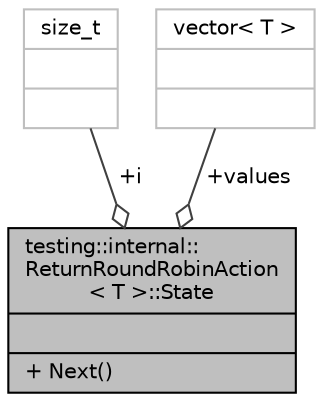 digraph "testing::internal::ReturnRoundRobinAction&lt; T &gt;::State"
{
 // LATEX_PDF_SIZE
  bgcolor="transparent";
  edge [fontname="Helvetica",fontsize="10",labelfontname="Helvetica",labelfontsize="10"];
  node [fontname="Helvetica",fontsize="10",shape=record];
  Node1 [label="{testing::internal::\lReturnRoundRobinAction\l\< T \>::State\n||+ Next()\l}",height=0.2,width=0.4,color="black", fillcolor="grey75", style="filled", fontcolor="black",tooltip=" "];
  Node2 -> Node1 [color="grey25",fontsize="10",style="solid",label=" +i" ,arrowhead="odiamond",fontname="Helvetica"];
  Node2 [label="{size_t\n||}",height=0.2,width=0.4,color="grey75",tooltip=" "];
  Node3 -> Node1 [color="grey25",fontsize="10",style="solid",label=" +values" ,arrowhead="odiamond",fontname="Helvetica"];
  Node3 [label="{vector\< T \>\n||}",height=0.2,width=0.4,color="grey75",tooltip=" "];
}
